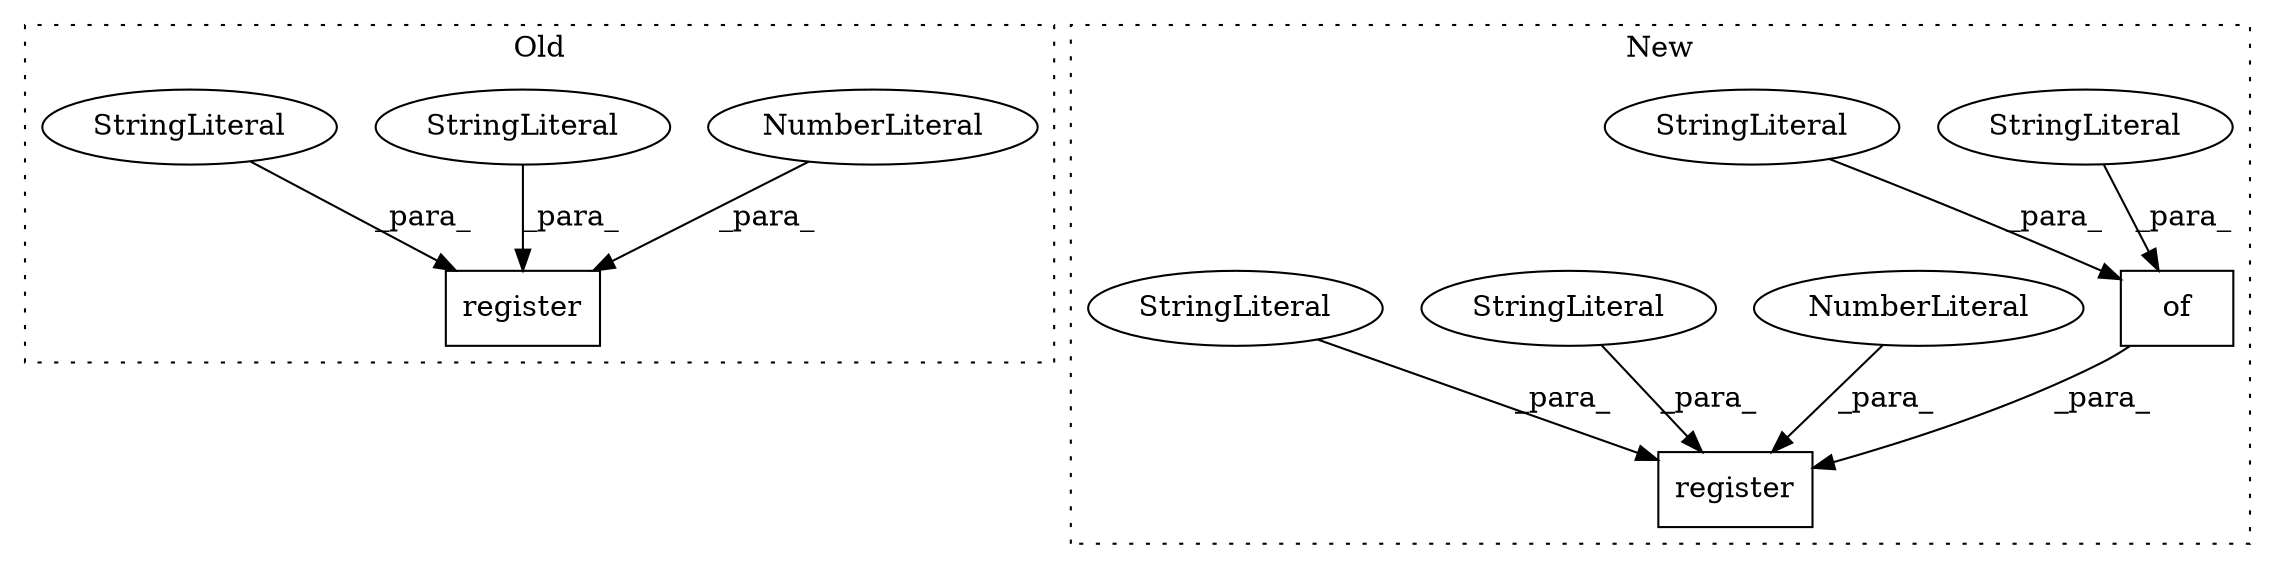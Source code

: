digraph G {
subgraph cluster0 {
1 [label="register" a="32" s="544,636" l="9,1" shape="box"];
3 [label="NumberLiteral" a="34" s="633" l="3" shape="ellipse"];
5 [label="StringLiteral" a="45" s="576" l="56" shape="ellipse"];
7 [label="StringLiteral" a="45" s="553" l="22" shape="ellipse"];
label = "Old";
style="dotted";
}
subgraph cluster1 {
2 [label="of" a="32" s="616,707" l="3,1" shape="box"];
4 [label="StringLiteral" a="45" s="690" l="8" shape="ellipse"];
6 [label="StringLiteral" a="45" s="619" l="13" shape="ellipse"];
8 [label="register" a="32" s="544,712" l="9,1" shape="box"];
9 [label="NumberLiteral" a="34" s="709" l="3" shape="ellipse"];
10 [label="StringLiteral" a="45" s="553" l="22" shape="ellipse"];
11 [label="StringLiteral" a="45" s="576" l="35" shape="ellipse"];
label = "New";
style="dotted";
}
2 -> 8 [label="_para_"];
3 -> 1 [label="_para_"];
4 -> 2 [label="_para_"];
5 -> 1 [label="_para_"];
6 -> 2 [label="_para_"];
7 -> 1 [label="_para_"];
9 -> 8 [label="_para_"];
10 -> 8 [label="_para_"];
11 -> 8 [label="_para_"];
}